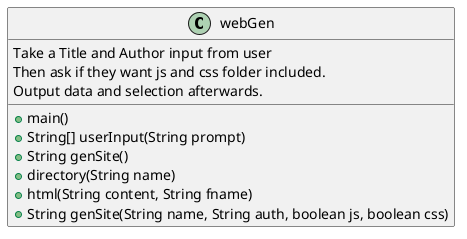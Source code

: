 @startuml
class webGen
{
Take a Title and Author input from user
Then ask if they want js and css folder included.
Output data and selection afterwards.

+ main()
+ String[] userInput(String prompt)
+ String genSite()
+ directory(String name)
+ html(String content, String fname)
+ String genSite(String name, String auth, boolean js, boolean css)

}
@enduml